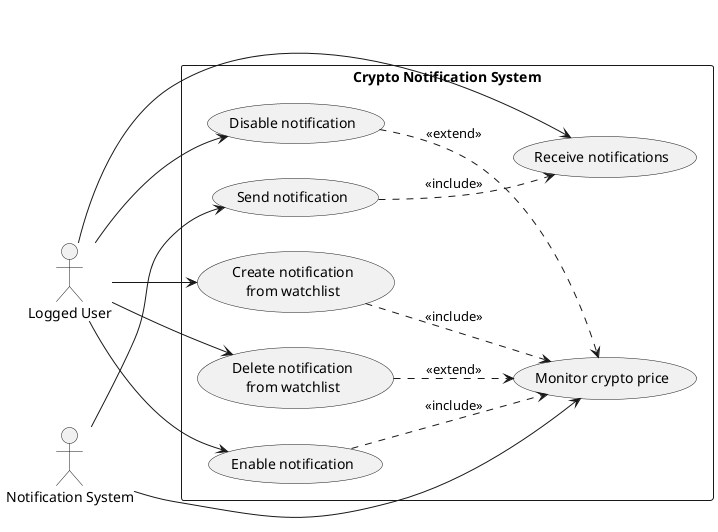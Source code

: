 @startuml Crypto Watchlist System Use Cases

left to right direction
skinparam packageStyle rectangle

actor "Logged User" as LU
actor "Notification System" as NS

rectangle "Crypto Notification System" {
  ' Main use cases from user stories
  usecase "Create notification\nfrom watchlist" as UC13Create
  usecase "Delete notification\nfrom watchlist" as UC13Delete
  usecase "Enable notification" as UC14Enable
  usecase "Disable notification" as UC14Disable
  usecase "Receive notifications" as UC15
  
  ' Supporting use cases
  usecase "Monitor crypto price" as Monitor
  usecase "Send notification" as SendNotif
  
  ' Relationships 
  LU --> UC13Create
  LU --> UC13Delete
  LU --> UC14Enable
  LU --> UC14Disable
  LU --> UC15
  
  UC13Create ..> Monitor : <<include>>
  UC14Enable ..> Monitor : <<include>>
  
  UC13Delete ..> Monitor : <<extend>>
  UC14Disable ..> Monitor : <<extend>>
  
  ' Notification System relationships
  NS --> Monitor
  NS --> SendNotif
  SendNotif ..> UC15 : <<include>>
  
}

@enduml